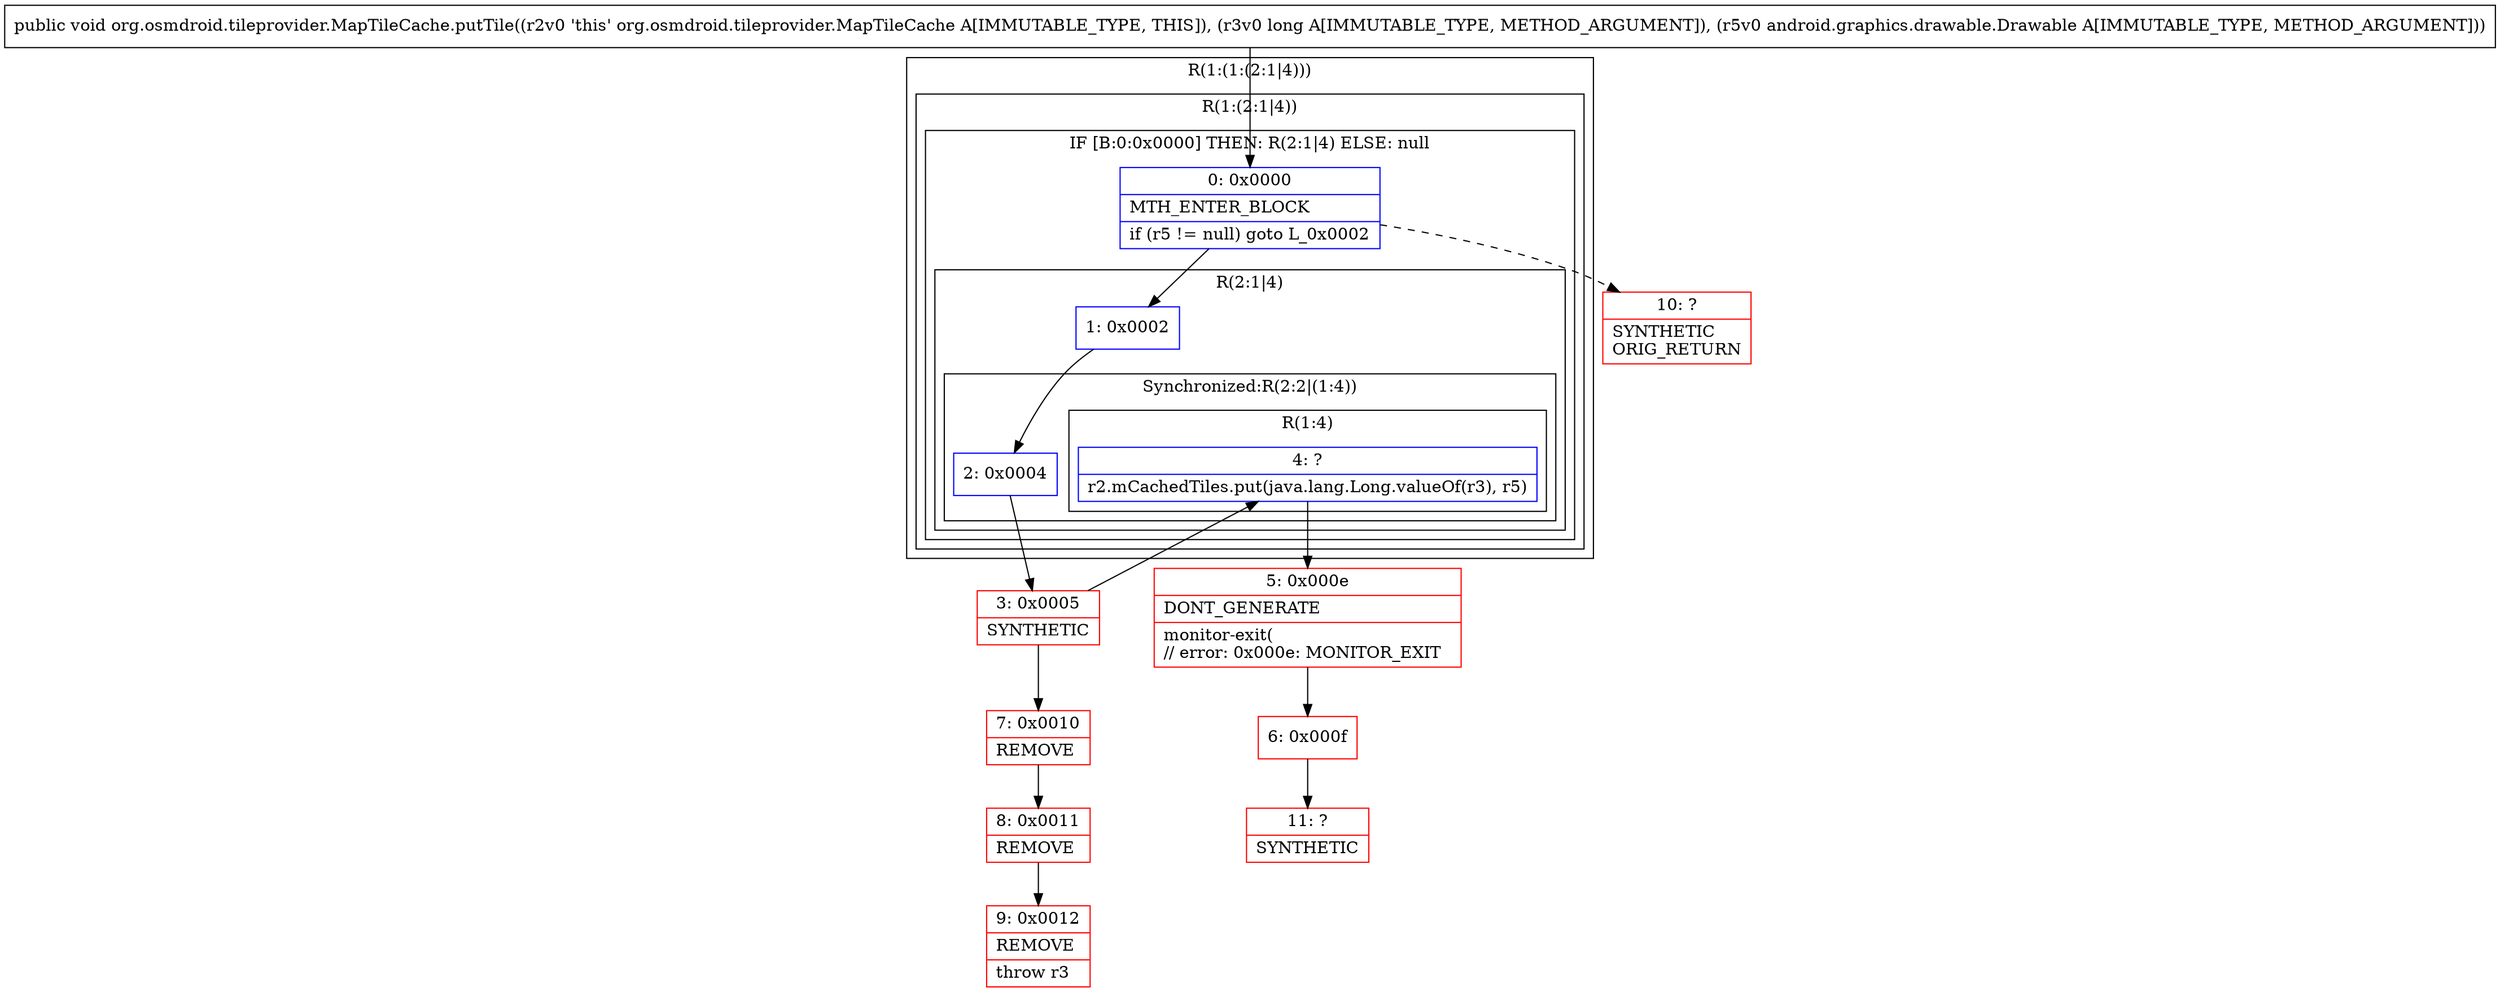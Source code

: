 digraph "CFG fororg.osmdroid.tileprovider.MapTileCache.putTile(JLandroid\/graphics\/drawable\/Drawable;)V" {
subgraph cluster_Region_1099527351 {
label = "R(1:(1:(2:1|4)))";
node [shape=record,color=blue];
subgraph cluster_Region_1431522211 {
label = "R(1:(2:1|4))";
node [shape=record,color=blue];
subgraph cluster_IfRegion_2128648055 {
label = "IF [B:0:0x0000] THEN: R(2:1|4) ELSE: null";
node [shape=record,color=blue];
Node_0 [shape=record,label="{0\:\ 0x0000|MTH_ENTER_BLOCK\l|if (r5 != null) goto L_0x0002\l}"];
subgraph cluster_Region_172149104 {
label = "R(2:1|4)";
node [shape=record,color=blue];
Node_1 [shape=record,label="{1\:\ 0x0002}"];
subgraph cluster_SynchronizedRegion_14956611 {
label = "Synchronized:R(2:2|(1:4))";
node [shape=record,color=blue];
Node_2 [shape=record,label="{2\:\ 0x0004}"];
subgraph cluster_Region_1327850927 {
label = "R(1:4)";
node [shape=record,color=blue];
Node_4 [shape=record,label="{4\:\ ?|r2.mCachedTiles.put(java.lang.Long.valueOf(r3), r5)\l}"];
}
}
}
}
}
}
Node_3 [shape=record,color=red,label="{3\:\ 0x0005|SYNTHETIC\l}"];
Node_5 [shape=record,color=red,label="{5\:\ 0x000e|DONT_GENERATE\l|monitor\-exit(\l\/\/ error: 0x000e: MONITOR_EXIT  \l}"];
Node_6 [shape=record,color=red,label="{6\:\ 0x000f}"];
Node_7 [shape=record,color=red,label="{7\:\ 0x0010|REMOVE\l}"];
Node_8 [shape=record,color=red,label="{8\:\ 0x0011|REMOVE\l}"];
Node_9 [shape=record,color=red,label="{9\:\ 0x0012|REMOVE\l|throw r3\l}"];
Node_10 [shape=record,color=red,label="{10\:\ ?|SYNTHETIC\lORIG_RETURN\l}"];
Node_11 [shape=record,color=red,label="{11\:\ ?|SYNTHETIC\l}"];
MethodNode[shape=record,label="{public void org.osmdroid.tileprovider.MapTileCache.putTile((r2v0 'this' org.osmdroid.tileprovider.MapTileCache A[IMMUTABLE_TYPE, THIS]), (r3v0 long A[IMMUTABLE_TYPE, METHOD_ARGUMENT]), (r5v0 android.graphics.drawable.Drawable A[IMMUTABLE_TYPE, METHOD_ARGUMENT])) }"];
MethodNode -> Node_0;
Node_0 -> Node_1;
Node_0 -> Node_10[style=dashed];
Node_1 -> Node_2;
Node_2 -> Node_3;
Node_4 -> Node_5;
Node_3 -> Node_4;
Node_3 -> Node_7;
Node_5 -> Node_6;
Node_6 -> Node_11;
Node_7 -> Node_8;
Node_8 -> Node_9;
}

